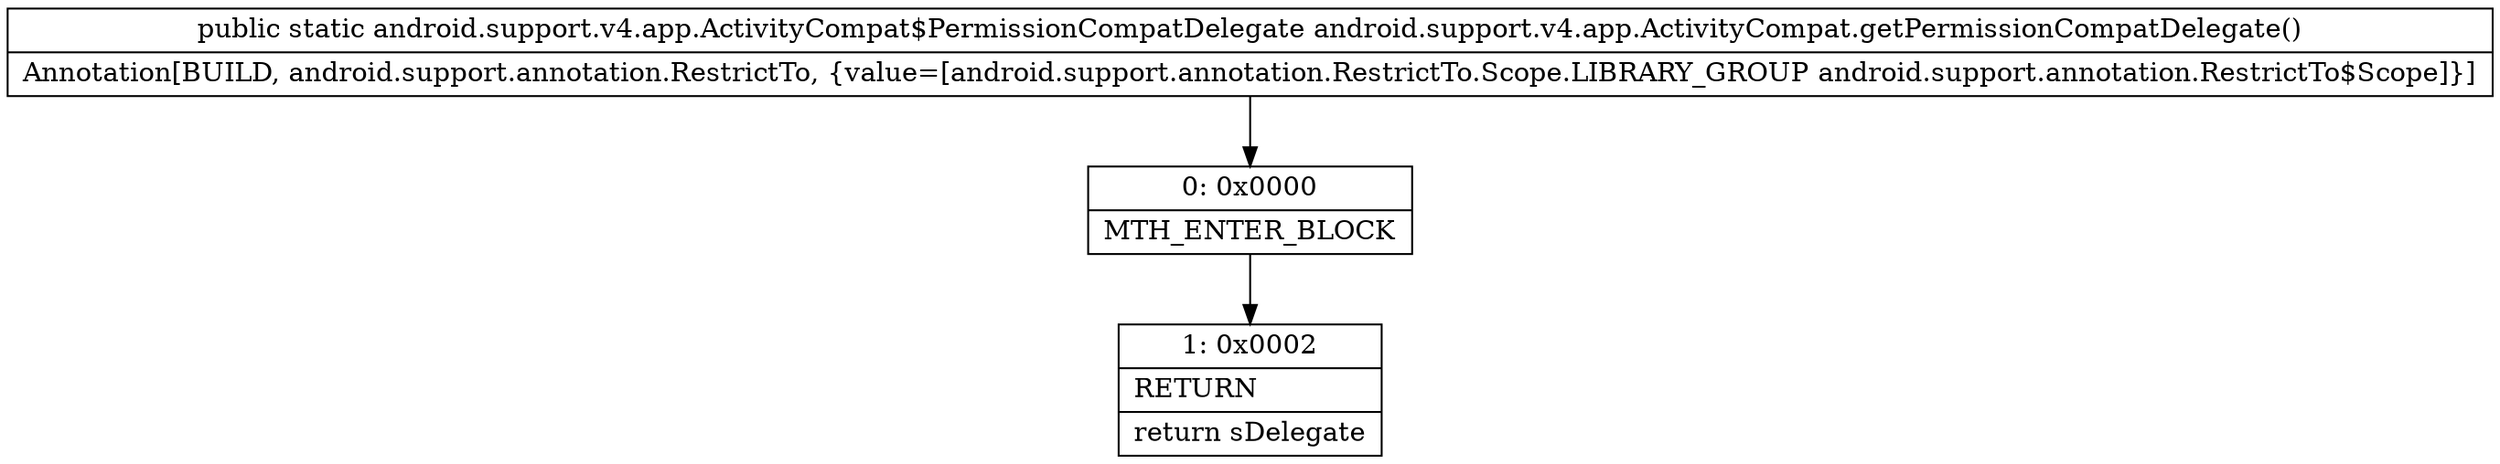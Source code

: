 digraph "CFG forandroid.support.v4.app.ActivityCompat.getPermissionCompatDelegate()Landroid\/support\/v4\/app\/ActivityCompat$PermissionCompatDelegate;" {
Node_0 [shape=record,label="{0\:\ 0x0000|MTH_ENTER_BLOCK\l}"];
Node_1 [shape=record,label="{1\:\ 0x0002|RETURN\l|return sDelegate\l}"];
MethodNode[shape=record,label="{public static android.support.v4.app.ActivityCompat$PermissionCompatDelegate android.support.v4.app.ActivityCompat.getPermissionCompatDelegate()  | Annotation[BUILD, android.support.annotation.RestrictTo, \{value=[android.support.annotation.RestrictTo.Scope.LIBRARY_GROUP android.support.annotation.RestrictTo$Scope]\}]\l}"];
MethodNode -> Node_0;
Node_0 -> Node_1;
}

